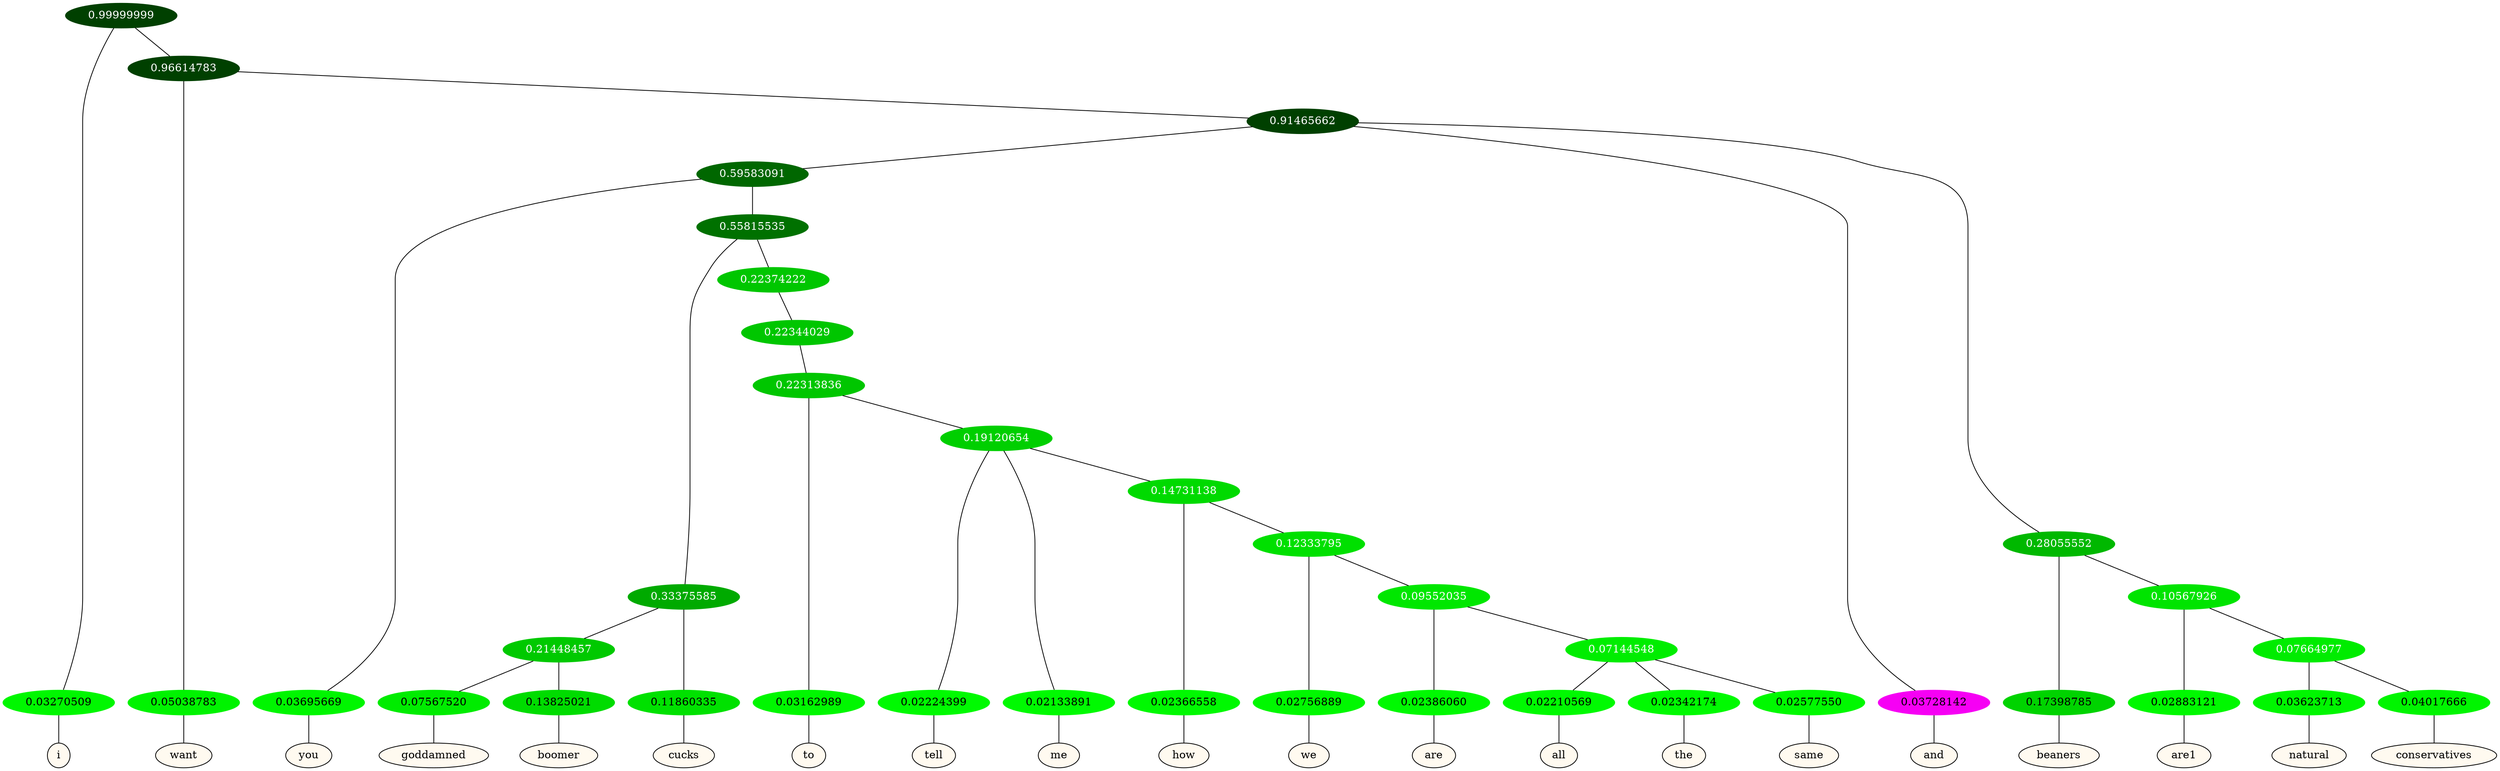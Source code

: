 graph {
	node [format=png height=0.15 nodesep=0.001 ordering=out overlap=prism overlap_scaling=0.01 ranksep=0.001 ratio=0.2 style=filled width=0.15]
	{
		rank=same
		a_w_1 [label=i color=black fillcolor=floralwhite style="filled,solid"]
		a_w_3 [label=want color=black fillcolor=floralwhite style="filled,solid"]
		a_w_8 [label=you color=black fillcolor=floralwhite style="filled,solid"]
		a_w_21 [label=goddamned color=black fillcolor=floralwhite style="filled,solid"]
		a_w_22 [label=boomer color=black fillcolor=floralwhite style="filled,solid"]
		a_w_17 [label=cucks color=black fillcolor=floralwhite style="filled,solid"]
		a_w_24 [label=to color=black fillcolor=floralwhite style="filled,solid"]
		a_w_26 [label=tell color=black fillcolor=floralwhite style="filled,solid"]
		a_w_27 [label=me color=black fillcolor=floralwhite style="filled,solid"]
		a_w_29 [label=how color=black fillcolor=floralwhite style="filled,solid"]
		a_w_31 [label=we color=black fillcolor=floralwhite style="filled,solid"]
		a_w_33 [label=are color=black fillcolor=floralwhite style="filled,solid"]
		a_w_35 [label=all color=black fillcolor=floralwhite style="filled,solid"]
		a_w_36 [label=the color=black fillcolor=floralwhite style="filled,solid"]
		a_w_37 [label=same color=black fillcolor=floralwhite style="filled,solid"]
		a_w_6 [label=and color=black fillcolor=floralwhite style="filled,solid"]
		a_w_10 [label=beaners color=black fillcolor=floralwhite style="filled,solid"]
		a_w_14 [label=are1 color=black fillcolor=floralwhite style="filled,solid"]
		a_w_19 [label=natural color=black fillcolor=floralwhite style="filled,solid"]
		a_w_20 [label=conservatives color=black fillcolor=floralwhite style="filled,solid"]
	}
	a_n_1 -- a_w_1
	a_n_3 -- a_w_3
	a_n_8 -- a_w_8
	a_n_21 -- a_w_21
	a_n_22 -- a_w_22
	a_n_17 -- a_w_17
	a_n_24 -- a_w_24
	a_n_26 -- a_w_26
	a_n_27 -- a_w_27
	a_n_29 -- a_w_29
	a_n_31 -- a_w_31
	a_n_33 -- a_w_33
	a_n_35 -- a_w_35
	a_n_36 -- a_w_36
	a_n_37 -- a_w_37
	a_n_6 -- a_w_6
	a_n_10 -- a_w_10
	a_n_14 -- a_w_14
	a_n_19 -- a_w_19
	a_n_20 -- a_w_20
	{
		rank=same
		a_n_1 [label=0.03270509 color="0.334 1.000 0.967" fontcolor=black]
		a_n_3 [label=0.05038783 color="0.334 1.000 0.950" fontcolor=black]
		a_n_8 [label=0.03695669 color="0.334 1.000 0.963" fontcolor=black]
		a_n_21 [label=0.07567520 color="0.334 1.000 0.924" fontcolor=black]
		a_n_22 [label=0.13825021 color="0.334 1.000 0.862" fontcolor=black]
		a_n_17 [label=0.11860335 color="0.334 1.000 0.881" fontcolor=black]
		a_n_24 [label=0.03162989 color="0.334 1.000 0.968" fontcolor=black]
		a_n_26 [label=0.02224399 color="0.334 1.000 0.978" fontcolor=black]
		a_n_27 [label=0.02133891 color="0.334 1.000 0.979" fontcolor=black]
		a_n_29 [label=0.02366558 color="0.334 1.000 0.976" fontcolor=black]
		a_n_31 [label=0.02756889 color="0.334 1.000 0.972" fontcolor=black]
		a_n_33 [label=0.02386060 color="0.334 1.000 0.976" fontcolor=black]
		a_n_35 [label=0.02210569 color="0.334 1.000 0.978" fontcolor=black]
		a_n_36 [label=0.02342174 color="0.334 1.000 0.977" fontcolor=black]
		a_n_37 [label=0.02577550 color="0.334 1.000 0.974" fontcolor=black]
		a_n_6 [label=0.03728142 color="0.835 1.000 0.963" fontcolor=black]
		a_n_10 [label=0.17398785 color="0.334 1.000 0.826" fontcolor=black]
		a_n_14 [label=0.02883121 color="0.334 1.000 0.971" fontcolor=black]
		a_n_19 [label=0.03623713 color="0.334 1.000 0.964" fontcolor=black]
		a_n_20 [label=0.04017666 color="0.334 1.000 0.960" fontcolor=black]
	}
	a_n_0 [label=0.99999999 color="0.334 1.000 0.250" fontcolor=grey99]
	a_n_0 -- a_n_1
	a_n_2 [label=0.96614783 color="0.334 1.000 0.250" fontcolor=grey99]
	a_n_0 -- a_n_2
	a_n_2 -- a_n_3
	a_n_4 [label=0.91465662 color="0.334 1.000 0.250" fontcolor=grey99]
	a_n_2 -- a_n_4
	a_n_5 [label=0.59583091 color="0.334 1.000 0.404" fontcolor=grey99]
	a_n_4 -- a_n_5
	a_n_4 -- a_n_6
	a_n_7 [label=0.28055552 color="0.334 1.000 0.719" fontcolor=grey99]
	a_n_4 -- a_n_7
	a_n_5 -- a_n_8
	a_n_9 [label=0.55815535 color="0.334 1.000 0.442" fontcolor=grey99]
	a_n_5 -- a_n_9
	a_n_7 -- a_n_10
	a_n_11 [label=0.10567926 color="0.334 1.000 0.894" fontcolor=grey99]
	a_n_7 -- a_n_11
	a_n_12 [label=0.33375585 color="0.334 1.000 0.666" fontcolor=grey99]
	a_n_9 -- a_n_12
	a_n_13 [label=0.22374222 color="0.334 1.000 0.776" fontcolor=grey99]
	a_n_9 -- a_n_13
	a_n_11 -- a_n_14
	a_n_15 [label=0.07664977 color="0.334 1.000 0.923" fontcolor=grey99]
	a_n_11 -- a_n_15
	a_n_16 [label=0.21448457 color="0.334 1.000 0.786" fontcolor=grey99]
	a_n_12 -- a_n_16
	a_n_12 -- a_n_17
	a_n_18 [label=0.22344029 color="0.334 1.000 0.777" fontcolor=grey99]
	a_n_13 -- a_n_18
	a_n_15 -- a_n_19
	a_n_15 -- a_n_20
	a_n_16 -- a_n_21
	a_n_16 -- a_n_22
	a_n_23 [label=0.22313836 color="0.334 1.000 0.777" fontcolor=grey99]
	a_n_18 -- a_n_23
	a_n_23 -- a_n_24
	a_n_25 [label=0.19120654 color="0.334 1.000 0.809" fontcolor=grey99]
	a_n_23 -- a_n_25
	a_n_25 -- a_n_26
	a_n_25 -- a_n_27
	a_n_28 [label=0.14731138 color="0.334 1.000 0.853" fontcolor=grey99]
	a_n_25 -- a_n_28
	a_n_28 -- a_n_29
	a_n_30 [label=0.12333795 color="0.334 1.000 0.877" fontcolor=grey99]
	a_n_28 -- a_n_30
	a_n_30 -- a_n_31
	a_n_32 [label=0.09552035 color="0.334 1.000 0.904" fontcolor=grey99]
	a_n_30 -- a_n_32
	a_n_32 -- a_n_33
	a_n_34 [label=0.07144548 color="0.334 1.000 0.929" fontcolor=grey99]
	a_n_32 -- a_n_34
	a_n_34 -- a_n_35
	a_n_34 -- a_n_36
	a_n_34 -- a_n_37
}
